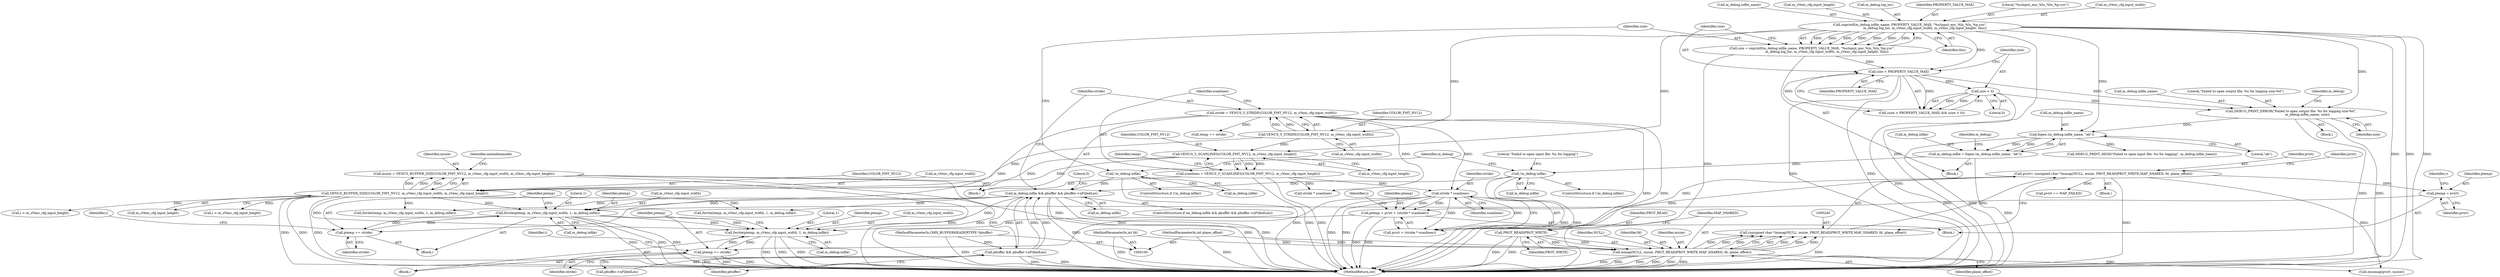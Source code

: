 digraph "0_Android_7558d03e6498e970b761aa44fff6b2c659202d95_4@API" {
"1000301" [label="(Call,fwrite(ptemp, m_sVenc_cfg.input_width, 1, m_debug.infile))"];
"1000310" [label="(Call,ptemp += stride)"];
"1000284" [label="(Call,stride * scanlines)"];
"1000197" [label="(Call,stride = VENUS_Y_STRIDE(COLOR_FMT_NV12, m_sVenc_cfg.input_width))"];
"1000199" [label="(Call,VENUS_Y_STRIDE(COLOR_FMT_NV12, m_sVenc_cfg.input_width))"];
"1000122" [label="(Call,snprintf(m_debug.infile_name, PROPERTY_VALUE_MAX, \"%s/input_enc_%lu_%lu_%p.yuv\",\n                             m_debug.log_loc, m_sVenc_cfg.input_width, m_sVenc_cfg.input_height, this))"];
"1000205" [label="(Call,scanlines = VENUS_Y_SCANLINES(COLOR_FMT_NV12, m_sVenc_cfg.input_height))"];
"1000207" [label="(Call,VENUS_Y_SCANLINES(COLOR_FMT_NV12, m_sVenc_cfg.input_height))"];
"1000301" [label="(Call,fwrite(ptemp, m_sVenc_cfg.input_width, 1, m_debug.infile))"];
"1000280" [label="(Call,ptemp = pvirt + (stride * scanlines))"];
"1000237" [label="(Call,pvirt= (unsigned char *)mmap(NULL, msize, PROT_READ|PROT_WRITE,MAP_SHARED, fd, plane_offset))"];
"1000239" [label="(Call,(unsigned char *)mmap(NULL, msize, PROT_READ|PROT_WRITE,MAP_SHARED, fd, plane_offset))"];
"1000241" [label="(Call,mmap(NULL, msize, PROT_READ|PROT_WRITE,MAP_SHARED, fd, plane_offset))"];
"1000222" [label="(Call,msize = VENUS_BUFFER_SIZE(COLOR_FMT_NV12, m_sVenc_cfg.input_width, m_sVenc_cfg.input_height))"];
"1000224" [label="(Call,VENUS_BUFFER_SIZE(COLOR_FMT_NV12, m_sVenc_cfg.input_width, m_sVenc_cfg.input_height))"];
"1000244" [label="(Call,PROT_READ|PROT_WRITE)"];
"1000102" [label="(MethodParameterIn,int fd)"];
"1000103" [label="(MethodParameterIn,int plane_offset)"];
"1000268" [label="(Call,fwrite(ptemp, m_sVenc_cfg.input_width, 1, m_debug.infile))"];
"1000253" [label="(Call,ptemp = pvirt)"];
"1000277" [label="(Call,ptemp += stride)"];
"1000184" [label="(Call,m_debug.infile && pbuffer && pbuffer->nFilledLen)"];
"1000163" [label="(Call,!m_debug.infile)"];
"1000153" [label="(Call,m_debug.infile = fopen (m_debug.infile_name, \"ab\"))"];
"1000157" [label="(Call,fopen (m_debug.infile_name, \"ab\"))"];
"1000147" [label="(Call,DEBUG_PRINT_ERROR(\"Failed to open output file: %s for logging size:%d\",\n                                m_debug.infile_name, size))"];
"1000140" [label="(Call,size > PROPERTY_VALUE_MAX)"];
"1000120" [label="(Call,size = snprintf(m_debug.infile_name, PROPERTY_VALUE_MAX, \"%s/input_enc_%lu_%lu_%p.yuv\",\n                             m_debug.log_loc, m_sVenc_cfg.input_width, m_sVenc_cfg.input_height, this))"];
"1000143" [label="(Call,size < 0)"];
"1000114" [label="(Call,!m_debug.infile)"];
"1000188" [label="(Call,pbuffer && pbuffer->nFilledLen)"];
"1000101" [label="(MethodParameterIn,OMX_BUFFERHEADERTYPE *pbuffer)"];
"1000281" [label="(Identifier,ptemp)"];
"1000244" [label="(Call,PROT_READ|PROT_WRITE)"];
"1000334" [label="(Call,i < m_sVenc_cfg.input_height)"];
"1000249" [label="(Identifier,plane_offset)"];
"1000246" [label="(Identifier,PROT_WRITE)"];
"1000142" [label="(Identifier,PROPERTY_VALUE_MAX)"];
"1000282" [label="(Call,pvirt + (stride * scanlines))"];
"1000140" [label="(Call,size > PROPERTY_VALUE_MAX)"];
"1000153" [label="(Call,m_debug.infile = fopen (m_debug.infile_name, \"ab\"))"];
"1000103" [label="(MethodParameterIn,int plane_offset)"];
"1000123" [label="(Call,m_debug.infile_name)"];
"1000155" [label="(Identifier,m_debug)"];
"1000251" [label="(Identifier,pvirt)"];
"1000267" [label="(Block,)"];
"1000300" [label="(Block,)"];
"1000266" [label="(Identifier,i)"];
"1000258" [label="(Identifier,i)"];
"1000216" [label="(Identifier,temp)"];
"1000351" [label="(Call,temp += stride)"];
"1000239" [label="(Call,(unsigned char *)mmap(NULL, msize, PROT_READ|PROT_WRITE,MAP_SHARED, fd, plane_offset))"];
"1000169" [label="(Literal,\"Failed to open input file: %s for logging\")"];
"1000280" [label="(Call,ptemp = pvirt + (stride * scanlines))"];
"1000198" [label="(Identifier,stride)"];
"1000145" [label="(Literal,0)"];
"1000342" [label="(Call,fwrite(temp, m_sVenc_cfg.input_width, 1, m_debug.infile))"];
"1000193" [label="(Block,)"];
"1000189" [label="(Identifier,pbuffer)"];
"1000241" [label="(Call,mmap(NULL, msize, PROT_READ|PROT_WRITE,MAP_SHARED, fd, plane_offset))"];
"1000318" [label="(Call,pvirt == MAP_FAILED)"];
"1000236" [label="(Block,)"];
"1000393" [label="(MethodReturn,int)"];
"1000392" [label="(Literal,0)"];
"1000114" [label="(Call,!m_debug.infile)"];
"1000277" [label="(Call,ptemp += stride)"];
"1000302" [label="(Identifier,ptemp)"];
"1000121" [label="(Identifier,size)"];
"1000226" [label="(Call,m_sVenc_cfg.input_width)"];
"1000101" [label="(MethodParameterIn,OMX_BUFFERHEADERTYPE *pbuffer)"];
"1000141" [label="(Identifier,size)"];
"1000162" [label="(ControlStructure,if (!m_debug.infile))"];
"1000183" [label="(ControlStructure,if (m_debug.infile && pbuffer && pbuffer->nFilledLen))"];
"1000242" [label="(Identifier,NULL)"];
"1000163" [label="(Call,!m_debug.infile)"];
"1000118" [label="(Block,)"];
"1000312" [label="(Identifier,stride)"];
"1000284" [label="(Call,stride * scanlines)"];
"1000147" [label="(Call,DEBUG_PRINT_ERROR(\"Failed to open output file: %s for logging size:%d\",\n                                m_debug.infile_name, size))"];
"1000209" [label="(Call,m_sVenc_cfg.input_height)"];
"1000185" [label="(Call,m_debug.infile)"];
"1000222" [label="(Call,msize = VENUS_BUFFER_SIZE(COLOR_FMT_NV12, m_sVenc_cfg.input_width, m_sVenc_cfg.input_height))"];
"1000260" [label="(Call,i < m_sVenc_cfg.input_height)"];
"1000229" [label="(Call,m_sVenc_cfg.input_height)"];
"1000252" [label="(Block,)"];
"1000274" [label="(Call,m_debug.infile)"];
"1000134" [label="(Call,m_sVenc_cfg.input_height)"];
"1000128" [label="(Call,m_debug.log_loc)"];
"1000152" [label="(Identifier,size)"];
"1000207" [label="(Call,VENUS_Y_SCANLINES(COLOR_FMT_NV12, m_sVenc_cfg.input_height))"];
"1000126" [label="(Identifier,PROPERTY_VALUE_MAX)"];
"1000238" [label="(Identifier,pvirt)"];
"1000199" [label="(Call,VENUS_Y_STRIDE(COLOR_FMT_NV12, m_sVenc_cfg.input_width))"];
"1000303" [label="(Call,m_sVenc_cfg.input_width)"];
"1000158" [label="(Call,m_debug.infile_name)"];
"1000137" [label="(Identifier,this)"];
"1000285" [label="(Identifier,stride)"];
"1000234" [label="(Identifier,metadatamode)"];
"1000269" [label="(Identifier,ptemp)"];
"1000255" [label="(Identifier,pvirt)"];
"1000188" [label="(Call,pbuffer && pbuffer->nFilledLen)"];
"1000279" [label="(Identifier,stride)"];
"1000143" [label="(Call,size < 0)"];
"1000154" [label="(Call,m_debug.infile)"];
"1000205" [label="(Call,scanlines = VENUS_Y_SCANLINES(COLOR_FMT_NV12, m_sVenc_cfg.input_height))"];
"1000237" [label="(Call,pvirt= (unsigned char *)mmap(NULL, msize, PROT_READ|PROT_WRITE,MAP_SHARED, fd, plane_offset))"];
"1000268" [label="(Call,fwrite(ptemp, m_sVenc_cfg.input_width, 1, m_debug.infile))"];
"1000253" [label="(Call,ptemp = pvirt)"];
"1000270" [label="(Call,m_sVenc_cfg.input_width)"];
"1000223" [label="(Identifier,msize)"];
"1000113" [label="(ControlStructure,if (!m_debug.infile))"];
"1000206" [label="(Identifier,scanlines)"];
"1000254" [label="(Identifier,ptemp)"];
"1000164" [label="(Call,m_debug.infile)"];
"1000311" [label="(Identifier,ptemp)"];
"1000310" [label="(Call,ptemp += stride)"];
"1000165" [label="(Identifier,m_debug)"];
"1000197" [label="(Call,stride = VENUS_Y_STRIDE(COLOR_FMT_NV12, m_sVenc_cfg.input_width))"];
"1000149" [label="(Call,m_debug.infile_name)"];
"1000122" [label="(Call,snprintf(m_debug.infile_name, PROPERTY_VALUE_MAX, \"%s/input_enc_%lu_%lu_%p.yuv\",\n                             m_debug.log_loc, m_sVenc_cfg.input_width, m_sVenc_cfg.input_height, this))"];
"1000102" [label="(MethodParameterIn,int fd)"];
"1000225" [label="(Identifier,COLOR_FMT_NV12)"];
"1000248" [label="(Identifier,fd)"];
"1000127" [label="(Literal,\"%s/input_enc_%lu_%lu_%p.yuv\")"];
"1000307" [label="(Call,m_debug.infile)"];
"1000148" [label="(Literal,\"Failed to open output file: %s for logging size:%d\")"];
"1000286" [label="(Identifier,scanlines)"];
"1000289" [label="(Identifier,i)"];
"1000146" [label="(Block,)"];
"1000243" [label="(Identifier,msize)"];
"1000299" [label="(Identifier,i)"];
"1000190" [label="(Call,pbuffer->nFilledLen)"];
"1000144" [label="(Identifier,size)"];
"1000157" [label="(Call,fopen (m_debug.infile_name, \"ab\"))"];
"1000200" [label="(Identifier,COLOR_FMT_NV12)"];
"1000168" [label="(Call,DEBUG_PRINT_HIGH(\"Failed to open input file: %s for logging\", m_debug.infile_name))"];
"1000115" [label="(Call,m_debug.infile)"];
"1000273" [label="(Literal,1)"];
"1000186" [label="(Identifier,m_debug)"];
"1000161" [label="(Literal,\"ab\")"];
"1000301" [label="(Call,fwrite(ptemp, m_sVenc_cfg.input_width, 1, m_debug.infile))"];
"1000131" [label="(Call,m_sVenc_cfg.input_width)"];
"1000313" [label="(Call,munmap(pvirt, msize))"];
"1000184" [label="(Call,m_debug.infile && pbuffer && pbuffer->nFilledLen)"];
"1000201" [label="(Call,m_sVenc_cfg.input_width)"];
"1000306" [label="(Literal,1)"];
"1000139" [label="(Call,(size > PROPERTY_VALUE_MAX) && (size < 0))"];
"1000120" [label="(Call,size = snprintf(m_debug.infile_name, PROPERTY_VALUE_MAX, \"%s/input_enc_%lu_%lu_%p.yuv\",\n                             m_debug.log_loc, m_sVenc_cfg.input_width, m_sVenc_cfg.input_height, this))"];
"1000247" [label="(Identifier,MAP_SHARED)"];
"1000224" [label="(Call,VENUS_BUFFER_SIZE(COLOR_FMT_NV12, m_sVenc_cfg.input_width, m_sVenc_cfg.input_height))"];
"1000278" [label="(Identifier,ptemp)"];
"1000245" [label="(Identifier,PROT_READ)"];
"1000208" [label="(Identifier,COLOR_FMT_NV12)"];
"1000379" [label="(Call,fwrite(temp, m_sVenc_cfg.input_width, 1, m_debug.infile))"];
"1000362" [label="(Call,stride * scanlines)"];
"1000301" -> "1000300"  [label="AST: "];
"1000301" -> "1000307"  [label="CFG: "];
"1000302" -> "1000301"  [label="AST: "];
"1000303" -> "1000301"  [label="AST: "];
"1000306" -> "1000301"  [label="AST: "];
"1000307" -> "1000301"  [label="AST: "];
"1000311" -> "1000301"  [label="CFG: "];
"1000301" -> "1000393"  [label="DDG: "];
"1000301" -> "1000393"  [label="DDG: "];
"1000301" -> "1000393"  [label="DDG: "];
"1000310" -> "1000301"  [label="DDG: "];
"1000280" -> "1000301"  [label="DDG: "];
"1000224" -> "1000301"  [label="DDG: "];
"1000268" -> "1000301"  [label="DDG: "];
"1000268" -> "1000301"  [label="DDG: "];
"1000184" -> "1000301"  [label="DDG: "];
"1000301" -> "1000310"  [label="DDG: "];
"1000310" -> "1000300"  [label="AST: "];
"1000310" -> "1000312"  [label="CFG: "];
"1000311" -> "1000310"  [label="AST: "];
"1000312" -> "1000310"  [label="AST: "];
"1000299" -> "1000310"  [label="CFG: "];
"1000310" -> "1000393"  [label="DDG: "];
"1000310" -> "1000393"  [label="DDG: "];
"1000284" -> "1000310"  [label="DDG: "];
"1000284" -> "1000282"  [label="AST: "];
"1000284" -> "1000286"  [label="CFG: "];
"1000285" -> "1000284"  [label="AST: "];
"1000286" -> "1000284"  [label="AST: "];
"1000282" -> "1000284"  [label="CFG: "];
"1000284" -> "1000393"  [label="DDG: "];
"1000284" -> "1000393"  [label="DDG: "];
"1000284" -> "1000280"  [label="DDG: "];
"1000284" -> "1000280"  [label="DDG: "];
"1000284" -> "1000282"  [label="DDG: "];
"1000284" -> "1000282"  [label="DDG: "];
"1000197" -> "1000284"  [label="DDG: "];
"1000205" -> "1000284"  [label="DDG: "];
"1000197" -> "1000193"  [label="AST: "];
"1000197" -> "1000199"  [label="CFG: "];
"1000198" -> "1000197"  [label="AST: "];
"1000199" -> "1000197"  [label="AST: "];
"1000206" -> "1000197"  [label="CFG: "];
"1000197" -> "1000393"  [label="DDG: "];
"1000197" -> "1000393"  [label="DDG: "];
"1000199" -> "1000197"  [label="DDG: "];
"1000199" -> "1000197"  [label="DDG: "];
"1000197" -> "1000277"  [label="DDG: "];
"1000197" -> "1000351"  [label="DDG: "];
"1000197" -> "1000362"  [label="DDG: "];
"1000199" -> "1000201"  [label="CFG: "];
"1000200" -> "1000199"  [label="AST: "];
"1000201" -> "1000199"  [label="AST: "];
"1000122" -> "1000199"  [label="DDG: "];
"1000199" -> "1000207"  [label="DDG: "];
"1000199" -> "1000224"  [label="DDG: "];
"1000122" -> "1000120"  [label="AST: "];
"1000122" -> "1000137"  [label="CFG: "];
"1000123" -> "1000122"  [label="AST: "];
"1000126" -> "1000122"  [label="AST: "];
"1000127" -> "1000122"  [label="AST: "];
"1000128" -> "1000122"  [label="AST: "];
"1000131" -> "1000122"  [label="AST: "];
"1000134" -> "1000122"  [label="AST: "];
"1000137" -> "1000122"  [label="AST: "];
"1000120" -> "1000122"  [label="CFG: "];
"1000122" -> "1000393"  [label="DDG: "];
"1000122" -> "1000393"  [label="DDG: "];
"1000122" -> "1000393"  [label="DDG: "];
"1000122" -> "1000393"  [label="DDG: "];
"1000122" -> "1000120"  [label="DDG: "];
"1000122" -> "1000120"  [label="DDG: "];
"1000122" -> "1000120"  [label="DDG: "];
"1000122" -> "1000120"  [label="DDG: "];
"1000122" -> "1000120"  [label="DDG: "];
"1000122" -> "1000120"  [label="DDG: "];
"1000122" -> "1000120"  [label="DDG: "];
"1000122" -> "1000140"  [label="DDG: "];
"1000122" -> "1000147"  [label="DDG: "];
"1000122" -> "1000157"  [label="DDG: "];
"1000122" -> "1000207"  [label="DDG: "];
"1000205" -> "1000193"  [label="AST: "];
"1000205" -> "1000207"  [label="CFG: "];
"1000206" -> "1000205"  [label="AST: "];
"1000207" -> "1000205"  [label="AST: "];
"1000216" -> "1000205"  [label="CFG: "];
"1000205" -> "1000393"  [label="DDG: "];
"1000205" -> "1000393"  [label="DDG: "];
"1000207" -> "1000205"  [label="DDG: "];
"1000207" -> "1000205"  [label="DDG: "];
"1000205" -> "1000362"  [label="DDG: "];
"1000207" -> "1000209"  [label="CFG: "];
"1000208" -> "1000207"  [label="AST: "];
"1000209" -> "1000207"  [label="AST: "];
"1000207" -> "1000224"  [label="DDG: "];
"1000207" -> "1000224"  [label="DDG: "];
"1000280" -> "1000252"  [label="AST: "];
"1000280" -> "1000282"  [label="CFG: "];
"1000281" -> "1000280"  [label="AST: "];
"1000282" -> "1000280"  [label="AST: "];
"1000289" -> "1000280"  [label="CFG: "];
"1000280" -> "1000393"  [label="DDG: "];
"1000280" -> "1000393"  [label="DDG: "];
"1000237" -> "1000280"  [label="DDG: "];
"1000237" -> "1000236"  [label="AST: "];
"1000237" -> "1000239"  [label="CFG: "];
"1000238" -> "1000237"  [label="AST: "];
"1000239" -> "1000237"  [label="AST: "];
"1000251" -> "1000237"  [label="CFG: "];
"1000237" -> "1000393"  [label="DDG: "];
"1000239" -> "1000237"  [label="DDG: "];
"1000237" -> "1000253"  [label="DDG: "];
"1000237" -> "1000282"  [label="DDG: "];
"1000237" -> "1000313"  [label="DDG: "];
"1000237" -> "1000318"  [label="DDG: "];
"1000239" -> "1000241"  [label="CFG: "];
"1000240" -> "1000239"  [label="AST: "];
"1000241" -> "1000239"  [label="AST: "];
"1000239" -> "1000393"  [label="DDG: "];
"1000241" -> "1000239"  [label="DDG: "];
"1000241" -> "1000239"  [label="DDG: "];
"1000241" -> "1000239"  [label="DDG: "];
"1000241" -> "1000239"  [label="DDG: "];
"1000241" -> "1000239"  [label="DDG: "];
"1000241" -> "1000239"  [label="DDG: "];
"1000241" -> "1000249"  [label="CFG: "];
"1000242" -> "1000241"  [label="AST: "];
"1000243" -> "1000241"  [label="AST: "];
"1000244" -> "1000241"  [label="AST: "];
"1000247" -> "1000241"  [label="AST: "];
"1000248" -> "1000241"  [label="AST: "];
"1000249" -> "1000241"  [label="AST: "];
"1000241" -> "1000393"  [label="DDG: "];
"1000241" -> "1000393"  [label="DDG: "];
"1000241" -> "1000393"  [label="DDG: "];
"1000241" -> "1000393"  [label="DDG: "];
"1000241" -> "1000393"  [label="DDG: "];
"1000241" -> "1000393"  [label="DDG: "];
"1000222" -> "1000241"  [label="DDG: "];
"1000244" -> "1000241"  [label="DDG: "];
"1000244" -> "1000241"  [label="DDG: "];
"1000102" -> "1000241"  [label="DDG: "];
"1000103" -> "1000241"  [label="DDG: "];
"1000241" -> "1000313"  [label="DDG: "];
"1000222" -> "1000193"  [label="AST: "];
"1000222" -> "1000224"  [label="CFG: "];
"1000223" -> "1000222"  [label="AST: "];
"1000224" -> "1000222"  [label="AST: "];
"1000234" -> "1000222"  [label="CFG: "];
"1000222" -> "1000393"  [label="DDG: "];
"1000222" -> "1000393"  [label="DDG: "];
"1000224" -> "1000222"  [label="DDG: "];
"1000224" -> "1000222"  [label="DDG: "];
"1000224" -> "1000222"  [label="DDG: "];
"1000224" -> "1000229"  [label="CFG: "];
"1000225" -> "1000224"  [label="AST: "];
"1000226" -> "1000224"  [label="AST: "];
"1000229" -> "1000224"  [label="AST: "];
"1000224" -> "1000393"  [label="DDG: "];
"1000224" -> "1000393"  [label="DDG: "];
"1000224" -> "1000393"  [label="DDG: "];
"1000224" -> "1000260"  [label="DDG: "];
"1000224" -> "1000268"  [label="DDG: "];
"1000224" -> "1000334"  [label="DDG: "];
"1000224" -> "1000342"  [label="DDG: "];
"1000224" -> "1000379"  [label="DDG: "];
"1000244" -> "1000246"  [label="CFG: "];
"1000245" -> "1000244"  [label="AST: "];
"1000246" -> "1000244"  [label="AST: "];
"1000247" -> "1000244"  [label="CFG: "];
"1000244" -> "1000393"  [label="DDG: "];
"1000244" -> "1000393"  [label="DDG: "];
"1000102" -> "1000100"  [label="AST: "];
"1000102" -> "1000393"  [label="DDG: "];
"1000103" -> "1000100"  [label="AST: "];
"1000103" -> "1000393"  [label="DDG: "];
"1000268" -> "1000267"  [label="AST: "];
"1000268" -> "1000274"  [label="CFG: "];
"1000269" -> "1000268"  [label="AST: "];
"1000270" -> "1000268"  [label="AST: "];
"1000273" -> "1000268"  [label="AST: "];
"1000274" -> "1000268"  [label="AST: "];
"1000278" -> "1000268"  [label="CFG: "];
"1000268" -> "1000393"  [label="DDG: "];
"1000268" -> "1000393"  [label="DDG: "];
"1000268" -> "1000393"  [label="DDG: "];
"1000253" -> "1000268"  [label="DDG: "];
"1000277" -> "1000268"  [label="DDG: "];
"1000184" -> "1000268"  [label="DDG: "];
"1000268" -> "1000277"  [label="DDG: "];
"1000253" -> "1000252"  [label="AST: "];
"1000253" -> "1000255"  [label="CFG: "];
"1000254" -> "1000253"  [label="AST: "];
"1000255" -> "1000253"  [label="AST: "];
"1000258" -> "1000253"  [label="CFG: "];
"1000277" -> "1000267"  [label="AST: "];
"1000277" -> "1000279"  [label="CFG: "];
"1000278" -> "1000277"  [label="AST: "];
"1000279" -> "1000277"  [label="AST: "];
"1000266" -> "1000277"  [label="CFG: "];
"1000184" -> "1000183"  [label="AST: "];
"1000184" -> "1000185"  [label="CFG: "];
"1000184" -> "1000188"  [label="CFG: "];
"1000185" -> "1000184"  [label="AST: "];
"1000188" -> "1000184"  [label="AST: "];
"1000198" -> "1000184"  [label="CFG: "];
"1000392" -> "1000184"  [label="CFG: "];
"1000184" -> "1000393"  [label="DDG: "];
"1000184" -> "1000393"  [label="DDG: "];
"1000184" -> "1000393"  [label="DDG: "];
"1000163" -> "1000184"  [label="DDG: "];
"1000114" -> "1000184"  [label="DDG: "];
"1000188" -> "1000184"  [label="DDG: "];
"1000188" -> "1000184"  [label="DDG: "];
"1000184" -> "1000342"  [label="DDG: "];
"1000184" -> "1000379"  [label="DDG: "];
"1000163" -> "1000162"  [label="AST: "];
"1000163" -> "1000164"  [label="CFG: "];
"1000164" -> "1000163"  [label="AST: "];
"1000169" -> "1000163"  [label="CFG: "];
"1000186" -> "1000163"  [label="CFG: "];
"1000163" -> "1000393"  [label="DDG: "];
"1000163" -> "1000393"  [label="DDG: "];
"1000153" -> "1000163"  [label="DDG: "];
"1000153" -> "1000118"  [label="AST: "];
"1000153" -> "1000157"  [label="CFG: "];
"1000154" -> "1000153"  [label="AST: "];
"1000157" -> "1000153"  [label="AST: "];
"1000165" -> "1000153"  [label="CFG: "];
"1000153" -> "1000393"  [label="DDG: "];
"1000157" -> "1000153"  [label="DDG: "];
"1000157" -> "1000153"  [label="DDG: "];
"1000157" -> "1000161"  [label="CFG: "];
"1000158" -> "1000157"  [label="AST: "];
"1000161" -> "1000157"  [label="AST: "];
"1000157" -> "1000393"  [label="DDG: "];
"1000147" -> "1000157"  [label="DDG: "];
"1000157" -> "1000168"  [label="DDG: "];
"1000147" -> "1000146"  [label="AST: "];
"1000147" -> "1000152"  [label="CFG: "];
"1000148" -> "1000147"  [label="AST: "];
"1000149" -> "1000147"  [label="AST: "];
"1000152" -> "1000147"  [label="AST: "];
"1000155" -> "1000147"  [label="CFG: "];
"1000147" -> "1000393"  [label="DDG: "];
"1000147" -> "1000393"  [label="DDG: "];
"1000140" -> "1000147"  [label="DDG: "];
"1000143" -> "1000147"  [label="DDG: "];
"1000140" -> "1000139"  [label="AST: "];
"1000140" -> "1000142"  [label="CFG: "];
"1000141" -> "1000140"  [label="AST: "];
"1000142" -> "1000140"  [label="AST: "];
"1000144" -> "1000140"  [label="CFG: "];
"1000139" -> "1000140"  [label="CFG: "];
"1000140" -> "1000393"  [label="DDG: "];
"1000140" -> "1000393"  [label="DDG: "];
"1000140" -> "1000139"  [label="DDG: "];
"1000140" -> "1000139"  [label="DDG: "];
"1000120" -> "1000140"  [label="DDG: "];
"1000140" -> "1000143"  [label="DDG: "];
"1000120" -> "1000118"  [label="AST: "];
"1000121" -> "1000120"  [label="AST: "];
"1000141" -> "1000120"  [label="CFG: "];
"1000120" -> "1000393"  [label="DDG: "];
"1000143" -> "1000139"  [label="AST: "];
"1000143" -> "1000145"  [label="CFG: "];
"1000144" -> "1000143"  [label="AST: "];
"1000145" -> "1000143"  [label="AST: "];
"1000139" -> "1000143"  [label="CFG: "];
"1000143" -> "1000393"  [label="DDG: "];
"1000143" -> "1000139"  [label="DDG: "];
"1000143" -> "1000139"  [label="DDG: "];
"1000114" -> "1000113"  [label="AST: "];
"1000114" -> "1000115"  [label="CFG: "];
"1000115" -> "1000114"  [label="AST: "];
"1000121" -> "1000114"  [label="CFG: "];
"1000186" -> "1000114"  [label="CFG: "];
"1000114" -> "1000393"  [label="DDG: "];
"1000188" -> "1000189"  [label="CFG: "];
"1000188" -> "1000190"  [label="CFG: "];
"1000189" -> "1000188"  [label="AST: "];
"1000190" -> "1000188"  [label="AST: "];
"1000188" -> "1000393"  [label="DDG: "];
"1000188" -> "1000393"  [label="DDG: "];
"1000101" -> "1000188"  [label="DDG: "];
"1000101" -> "1000100"  [label="AST: "];
"1000101" -> "1000393"  [label="DDG: "];
}
